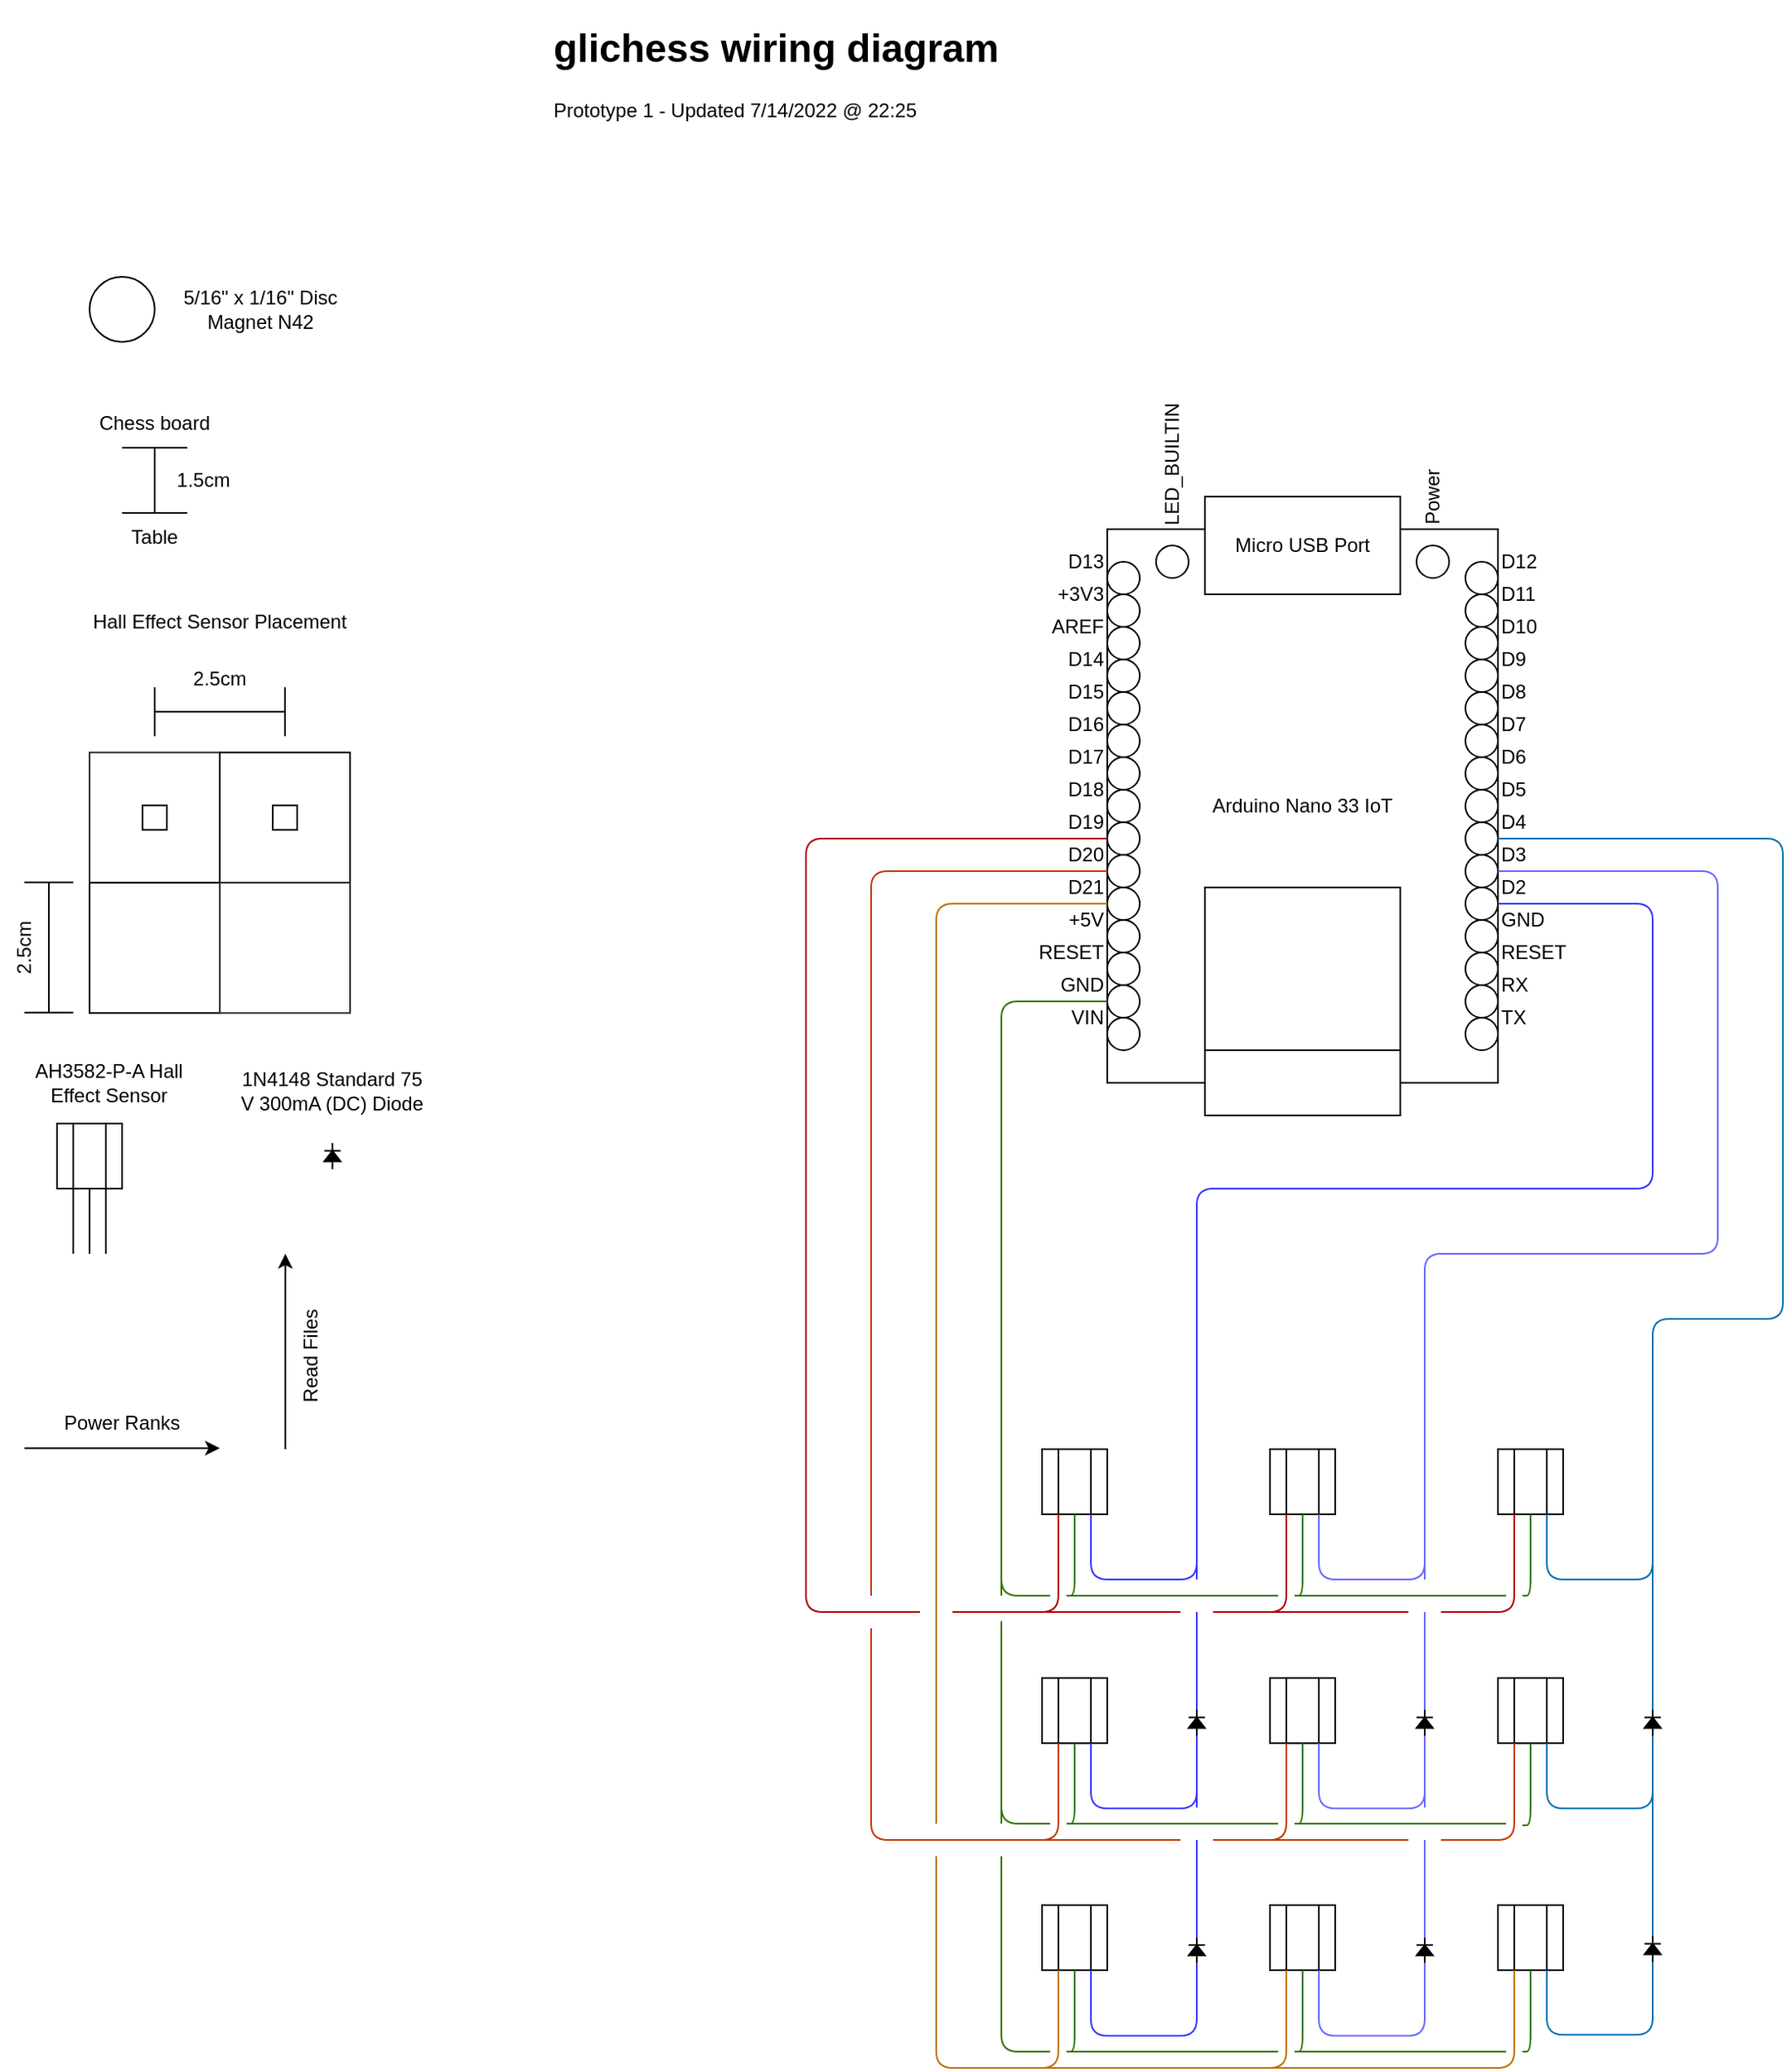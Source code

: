 <mxfile>
    <diagram id="gTOCC_4A2oEnLHn2BsBh" name="Page-1">
        <mxGraphModel dx="1382" dy="548" grid="1" gridSize="10" guides="1" tooltips="1" connect="1" arrows="1" fold="1" page="0" pageScale="1" pageWidth="850" pageHeight="1100" math="0" shadow="0">
            <root>
                <mxCell id="0"/>
                <mxCell id="1" parent="0"/>
                <mxCell id="2" value="Arduino Nano 33 IoT" style="rounded=0;whiteSpace=wrap;html=1;" parent="1" vertex="1">
                    <mxGeometry x="305" y="395" width="240" height="340" as="geometry"/>
                </mxCell>
                <mxCell id="3" value="Micro USB Port" style="rounded=0;whiteSpace=wrap;html=1;" parent="1" vertex="1">
                    <mxGeometry x="365" y="375" width="120" height="60" as="geometry"/>
                </mxCell>
                <mxCell id="4" value="" style="rounded=0;whiteSpace=wrap;html=1;" parent="1" vertex="1">
                    <mxGeometry x="365" y="715" width="120" height="40" as="geometry"/>
                </mxCell>
                <mxCell id="5" value="" style="rounded=0;whiteSpace=wrap;html=1;" parent="1" vertex="1">
                    <mxGeometry x="365" y="615" width="120" height="100" as="geometry"/>
                </mxCell>
                <mxCell id="6" value="" style="ellipse;whiteSpace=wrap;html=1;aspect=fixed;" parent="1" vertex="1">
                    <mxGeometry x="525" y="415" width="20" height="20" as="geometry"/>
                </mxCell>
                <mxCell id="7" value="" style="ellipse;whiteSpace=wrap;html=1;aspect=fixed;" parent="1" vertex="1">
                    <mxGeometry x="525" y="435" width="20" height="20" as="geometry"/>
                </mxCell>
                <mxCell id="8" value="" style="ellipse;whiteSpace=wrap;html=1;aspect=fixed;" parent="1" vertex="1">
                    <mxGeometry x="525" y="455" width="20" height="20" as="geometry"/>
                </mxCell>
                <mxCell id="9" value="" style="ellipse;whiteSpace=wrap;html=1;aspect=fixed;" parent="1" vertex="1">
                    <mxGeometry x="525" y="475" width="20" height="20" as="geometry"/>
                </mxCell>
                <mxCell id="10" value="" style="ellipse;whiteSpace=wrap;html=1;aspect=fixed;" parent="1" vertex="1">
                    <mxGeometry x="525" y="495" width="20" height="20" as="geometry"/>
                </mxCell>
                <mxCell id="11" value="" style="ellipse;whiteSpace=wrap;html=1;aspect=fixed;" parent="1" vertex="1">
                    <mxGeometry x="525" y="515" width="20" height="20" as="geometry"/>
                </mxCell>
                <mxCell id="12" value="" style="ellipse;whiteSpace=wrap;html=1;aspect=fixed;" parent="1" vertex="1">
                    <mxGeometry x="525" y="535" width="20" height="20" as="geometry"/>
                </mxCell>
                <mxCell id="13" value="" style="ellipse;whiteSpace=wrap;html=1;aspect=fixed;" parent="1" vertex="1">
                    <mxGeometry x="525" y="555" width="20" height="20" as="geometry"/>
                </mxCell>
                <mxCell id="14" value="D12" style="text;html=1;strokeColor=none;fillColor=none;align=left;verticalAlign=middle;whiteSpace=wrap;rounded=0;" parent="1" vertex="1">
                    <mxGeometry x="545" y="405" width="40" height="20" as="geometry"/>
                </mxCell>
                <mxCell id="15" value="D11" style="text;html=1;strokeColor=none;fillColor=none;align=left;verticalAlign=middle;whiteSpace=wrap;rounded=0;" parent="1" vertex="1">
                    <mxGeometry x="545" y="425" width="40" height="20" as="geometry"/>
                </mxCell>
                <mxCell id="16" value="D10" style="text;html=1;strokeColor=none;fillColor=none;align=left;verticalAlign=middle;whiteSpace=wrap;rounded=0;" parent="1" vertex="1">
                    <mxGeometry x="545" y="445" width="40" height="20" as="geometry"/>
                </mxCell>
                <mxCell id="17" value="D9" style="text;html=1;strokeColor=none;fillColor=none;align=left;verticalAlign=middle;whiteSpace=wrap;rounded=0;" parent="1" vertex="1">
                    <mxGeometry x="545" y="465" width="40" height="20" as="geometry"/>
                </mxCell>
                <mxCell id="18" value="D8" style="text;html=1;strokeColor=none;fillColor=none;align=left;verticalAlign=middle;whiteSpace=wrap;rounded=0;" parent="1" vertex="1">
                    <mxGeometry x="545" y="485" width="40" height="20" as="geometry"/>
                </mxCell>
                <mxCell id="19" value="D7" style="text;html=1;strokeColor=none;fillColor=none;align=left;verticalAlign=middle;whiteSpace=wrap;rounded=0;" parent="1" vertex="1">
                    <mxGeometry x="545" y="505" width="40" height="20" as="geometry"/>
                </mxCell>
                <mxCell id="20" value="D6" style="text;html=1;strokeColor=none;fillColor=none;align=left;verticalAlign=middle;whiteSpace=wrap;rounded=0;" parent="1" vertex="1">
                    <mxGeometry x="545" y="525" width="40" height="20" as="geometry"/>
                </mxCell>
                <mxCell id="21" value="D5" style="text;html=1;strokeColor=none;fillColor=none;align=left;verticalAlign=middle;whiteSpace=wrap;rounded=0;" parent="1" vertex="1">
                    <mxGeometry x="545" y="545" width="40" height="20" as="geometry"/>
                </mxCell>
                <mxCell id="22" value="" style="ellipse;whiteSpace=wrap;html=1;aspect=fixed;" parent="1" vertex="1">
                    <mxGeometry x="525" y="575" width="20" height="20" as="geometry"/>
                </mxCell>
                <mxCell id="23" value="D4" style="text;html=1;strokeColor=none;fillColor=none;align=left;verticalAlign=middle;whiteSpace=wrap;rounded=0;" parent="1" vertex="1">
                    <mxGeometry x="545" y="565" width="40" height="20" as="geometry"/>
                </mxCell>
                <mxCell id="24" value="" style="ellipse;whiteSpace=wrap;html=1;aspect=fixed;" parent="1" vertex="1">
                    <mxGeometry x="525" y="595" width="20" height="20" as="geometry"/>
                </mxCell>
                <mxCell id="25" value="D3" style="text;html=1;strokeColor=none;fillColor=none;align=left;verticalAlign=middle;whiteSpace=wrap;rounded=0;" parent="1" vertex="1">
                    <mxGeometry x="545" y="585" width="40" height="20" as="geometry"/>
                </mxCell>
                <mxCell id="26" value="" style="ellipse;whiteSpace=wrap;html=1;aspect=fixed;" parent="1" vertex="1">
                    <mxGeometry x="525" y="615" width="20" height="20" as="geometry"/>
                </mxCell>
                <mxCell id="27" value="D2" style="text;html=1;strokeColor=none;fillColor=none;align=left;verticalAlign=middle;whiteSpace=wrap;rounded=0;" parent="1" vertex="1">
                    <mxGeometry x="545" y="605" width="40" height="20" as="geometry"/>
                </mxCell>
                <mxCell id="28" value="" style="ellipse;whiteSpace=wrap;html=1;aspect=fixed;" parent="1" vertex="1">
                    <mxGeometry x="525" y="635" width="20" height="20" as="geometry"/>
                </mxCell>
                <mxCell id="29" value="GND" style="text;html=1;strokeColor=none;fillColor=none;align=left;verticalAlign=middle;whiteSpace=wrap;rounded=0;" parent="1" vertex="1">
                    <mxGeometry x="545" y="625" width="40" height="20" as="geometry"/>
                </mxCell>
                <mxCell id="30" value="" style="ellipse;whiteSpace=wrap;html=1;aspect=fixed;" parent="1" vertex="1">
                    <mxGeometry x="525" y="655" width="20" height="20" as="geometry"/>
                </mxCell>
                <mxCell id="31" value="RESET" style="text;html=1;strokeColor=none;fillColor=none;align=left;verticalAlign=middle;whiteSpace=wrap;rounded=0;" parent="1" vertex="1">
                    <mxGeometry x="545" y="645" width="40" height="20" as="geometry"/>
                </mxCell>
                <mxCell id="32" value="" style="ellipse;whiteSpace=wrap;html=1;aspect=fixed;" parent="1" vertex="1">
                    <mxGeometry x="525" y="675" width="20" height="20" as="geometry"/>
                </mxCell>
                <mxCell id="33" value="RX" style="text;html=1;strokeColor=none;fillColor=none;align=left;verticalAlign=middle;whiteSpace=wrap;rounded=0;" parent="1" vertex="1">
                    <mxGeometry x="545" y="665" width="40" height="20" as="geometry"/>
                </mxCell>
                <mxCell id="34" value="" style="ellipse;whiteSpace=wrap;html=1;aspect=fixed;" parent="1" vertex="1">
                    <mxGeometry x="525" y="695" width="20" height="20" as="geometry"/>
                </mxCell>
                <mxCell id="35" value="TX" style="text;html=1;strokeColor=none;fillColor=none;align=left;verticalAlign=middle;whiteSpace=wrap;rounded=0;" parent="1" vertex="1">
                    <mxGeometry x="545" y="685" width="40" height="20" as="geometry"/>
                </mxCell>
                <mxCell id="36" value="" style="ellipse;whiteSpace=wrap;html=1;aspect=fixed;" parent="1" vertex="1">
                    <mxGeometry x="305" y="415" width="20" height="20" as="geometry"/>
                </mxCell>
                <mxCell id="37" value="" style="ellipse;whiteSpace=wrap;html=1;aspect=fixed;" parent="1" vertex="1">
                    <mxGeometry x="305" y="435" width="20" height="20" as="geometry"/>
                </mxCell>
                <mxCell id="38" value="" style="ellipse;whiteSpace=wrap;html=1;aspect=fixed;" parent="1" vertex="1">
                    <mxGeometry x="305" y="455" width="20" height="20" as="geometry"/>
                </mxCell>
                <mxCell id="39" value="" style="ellipse;whiteSpace=wrap;html=1;aspect=fixed;" parent="1" vertex="1">
                    <mxGeometry x="305" y="475" width="20" height="20" as="geometry"/>
                </mxCell>
                <mxCell id="40" value="" style="ellipse;whiteSpace=wrap;html=1;aspect=fixed;" parent="1" vertex="1">
                    <mxGeometry x="305" y="495" width="20" height="20" as="geometry"/>
                </mxCell>
                <mxCell id="41" value="" style="ellipse;whiteSpace=wrap;html=1;aspect=fixed;" parent="1" vertex="1">
                    <mxGeometry x="305" y="515" width="20" height="20" as="geometry"/>
                </mxCell>
                <mxCell id="42" value="" style="ellipse;whiteSpace=wrap;html=1;aspect=fixed;" parent="1" vertex="1">
                    <mxGeometry x="305" y="535" width="20" height="20" as="geometry"/>
                </mxCell>
                <mxCell id="43" value="" style="ellipse;whiteSpace=wrap;html=1;aspect=fixed;" parent="1" vertex="1">
                    <mxGeometry x="305" y="555" width="20" height="20" as="geometry"/>
                </mxCell>
                <mxCell id="44" value="" style="ellipse;whiteSpace=wrap;html=1;aspect=fixed;" parent="1" vertex="1">
                    <mxGeometry x="305" y="575" width="20" height="20" as="geometry"/>
                </mxCell>
                <mxCell id="45" value="" style="ellipse;whiteSpace=wrap;html=1;aspect=fixed;" parent="1" vertex="1">
                    <mxGeometry x="305" y="595" width="20" height="20" as="geometry"/>
                </mxCell>
                <mxCell id="46" value="" style="ellipse;whiteSpace=wrap;html=1;aspect=fixed;" parent="1" vertex="1">
                    <mxGeometry x="305" y="615" width="20" height="20" as="geometry"/>
                </mxCell>
                <mxCell id="47" value="" style="ellipse;whiteSpace=wrap;html=1;aspect=fixed;" parent="1" vertex="1">
                    <mxGeometry x="305" y="635" width="20" height="20" as="geometry"/>
                </mxCell>
                <mxCell id="48" value="" style="ellipse;whiteSpace=wrap;html=1;aspect=fixed;" parent="1" vertex="1">
                    <mxGeometry x="305" y="655" width="20" height="20" as="geometry"/>
                </mxCell>
                <mxCell id="49" value="" style="ellipse;whiteSpace=wrap;html=1;aspect=fixed;" parent="1" vertex="1">
                    <mxGeometry x="305" y="675" width="20" height="20" as="geometry"/>
                </mxCell>
                <mxCell id="50" value="" style="ellipse;whiteSpace=wrap;html=1;aspect=fixed;" parent="1" vertex="1">
                    <mxGeometry x="305" y="695" width="20" height="20" as="geometry"/>
                </mxCell>
                <mxCell id="51" value="D13" style="text;html=1;strokeColor=none;fillColor=none;align=right;verticalAlign=middle;whiteSpace=wrap;rounded=0;" parent="1" vertex="1">
                    <mxGeometry x="265" y="405" width="40" height="20" as="geometry"/>
                </mxCell>
                <mxCell id="52" value="+3V3" style="text;html=1;strokeColor=none;fillColor=none;align=right;verticalAlign=middle;whiteSpace=wrap;rounded=0;" parent="1" vertex="1">
                    <mxGeometry x="265" y="425" width="40" height="20" as="geometry"/>
                </mxCell>
                <mxCell id="53" value="AREF" style="text;html=1;strokeColor=none;fillColor=none;align=right;verticalAlign=middle;whiteSpace=wrap;rounded=0;" parent="1" vertex="1">
                    <mxGeometry x="265" y="445" width="40" height="20" as="geometry"/>
                </mxCell>
                <mxCell id="54" value="D14" style="text;html=1;strokeColor=none;fillColor=none;align=right;verticalAlign=middle;whiteSpace=wrap;rounded=0;" parent="1" vertex="1">
                    <mxGeometry x="265" y="465" width="40" height="20" as="geometry"/>
                </mxCell>
                <mxCell id="55" value="D15" style="text;html=1;strokeColor=none;fillColor=none;align=right;verticalAlign=middle;whiteSpace=wrap;rounded=0;" parent="1" vertex="1">
                    <mxGeometry x="265" y="485" width="40" height="20" as="geometry"/>
                </mxCell>
                <mxCell id="56" value="D16" style="text;html=1;strokeColor=none;fillColor=none;align=right;verticalAlign=middle;whiteSpace=wrap;rounded=0;" parent="1" vertex="1">
                    <mxGeometry x="265" y="505" width="40" height="20" as="geometry"/>
                </mxCell>
                <mxCell id="57" value="D17" style="text;html=1;strokeColor=none;fillColor=none;align=right;verticalAlign=middle;whiteSpace=wrap;rounded=0;" parent="1" vertex="1">
                    <mxGeometry x="265" y="525" width="40" height="20" as="geometry"/>
                </mxCell>
                <mxCell id="58" value="D18" style="text;html=1;strokeColor=none;fillColor=none;align=right;verticalAlign=middle;whiteSpace=wrap;rounded=0;" parent="1" vertex="1">
                    <mxGeometry x="265" y="545" width="40" height="20" as="geometry"/>
                </mxCell>
                <mxCell id="59" value="D19" style="text;html=1;strokeColor=none;fillColor=none;align=right;verticalAlign=middle;whiteSpace=wrap;rounded=0;" parent="1" vertex="1">
                    <mxGeometry x="265" y="565" width="40" height="20" as="geometry"/>
                </mxCell>
                <mxCell id="60" value="D20" style="text;html=1;strokeColor=none;fillColor=none;align=right;verticalAlign=middle;whiteSpace=wrap;rounded=0;" parent="1" vertex="1">
                    <mxGeometry x="265" y="585" width="40" height="20" as="geometry"/>
                </mxCell>
                <mxCell id="61" value="D21" style="text;html=1;strokeColor=none;fillColor=none;align=right;verticalAlign=middle;whiteSpace=wrap;rounded=0;" parent="1" vertex="1">
                    <mxGeometry x="265" y="605" width="40" height="20" as="geometry"/>
                </mxCell>
                <mxCell id="62" value="+5V" style="text;html=1;strokeColor=none;fillColor=none;align=right;verticalAlign=middle;whiteSpace=wrap;rounded=0;" parent="1" vertex="1">
                    <mxGeometry x="265" y="625" width="40" height="20" as="geometry"/>
                </mxCell>
                <mxCell id="63" value="RESET" style="text;html=1;strokeColor=none;fillColor=none;align=right;verticalAlign=middle;whiteSpace=wrap;rounded=0;" parent="1" vertex="1">
                    <mxGeometry x="265" y="645" width="40" height="20" as="geometry"/>
                </mxCell>
                <mxCell id="64" value="GND" style="text;html=1;strokeColor=none;fillColor=none;align=right;verticalAlign=middle;whiteSpace=wrap;rounded=0;" parent="1" vertex="1">
                    <mxGeometry x="265" y="665" width="40" height="20" as="geometry"/>
                </mxCell>
                <mxCell id="65" value="VIN" style="text;html=1;strokeColor=none;fillColor=none;align=right;verticalAlign=middle;whiteSpace=wrap;rounded=0;" parent="1" vertex="1">
                    <mxGeometry x="265" y="685" width="40" height="20" as="geometry"/>
                </mxCell>
                <mxCell id="66" value="" style="ellipse;whiteSpace=wrap;html=1;aspect=fixed;" parent="1" vertex="1">
                    <mxGeometry x="335" y="405" width="20" height="20" as="geometry"/>
                </mxCell>
                <mxCell id="67" value="" style="ellipse;whiteSpace=wrap;html=1;aspect=fixed;" parent="1" vertex="1">
                    <mxGeometry x="495" y="405" width="20" height="20" as="geometry"/>
                </mxCell>
                <mxCell id="68" value="LED_BUILTIN" style="text;html=1;strokeColor=none;fillColor=none;align=center;verticalAlign=middle;whiteSpace=wrap;rounded=0;rotation=-90;" parent="1" vertex="1">
                    <mxGeometry x="305" y="345" width="80" height="20" as="geometry"/>
                </mxCell>
                <mxCell id="69" value="Power" style="text;html=1;strokeColor=none;fillColor=none;align=center;verticalAlign=middle;whiteSpace=wrap;rounded=0;rotation=-90;" parent="1" vertex="1">
                    <mxGeometry x="485" y="365" width="40" height="20" as="geometry"/>
                </mxCell>
                <mxCell id="71" value="" style="rounded=0;whiteSpace=wrap;html=1;" parent="1" vertex="1">
                    <mxGeometry x="265" y="960" width="40" height="40" as="geometry"/>
                </mxCell>
                <mxCell id="73" value="" style="rounded=0;whiteSpace=wrap;html=1;" parent="1" vertex="1">
                    <mxGeometry x="275" y="960" width="20" height="40" as="geometry"/>
                </mxCell>
                <mxCell id="74" value="" style="endArrow=none;html=1;entryX=0;entryY=1;entryDx=0;entryDy=0;" parent="1" target="73" edge="1">
                    <mxGeometry width="50" height="50" relative="1" as="geometry">
                        <mxPoint x="275" y="1040" as="sourcePoint"/>
                        <mxPoint x="305" y="1030" as="targetPoint"/>
                    </mxGeometry>
                </mxCell>
                <mxCell id="75" value="" style="endArrow=none;html=1;entryX=0.5;entryY=1;entryDx=0;entryDy=0;" parent="1" target="73" edge="1">
                    <mxGeometry width="50" height="50" relative="1" as="geometry">
                        <mxPoint x="285" y="1040" as="sourcePoint"/>
                        <mxPoint x="325" y="1050" as="targetPoint"/>
                    </mxGeometry>
                </mxCell>
                <mxCell id="76" value="" style="endArrow=none;html=1;entryX=0.75;entryY=1;entryDx=0;entryDy=0;" parent="1" target="71" edge="1">
                    <mxGeometry width="50" height="50" relative="1" as="geometry">
                        <mxPoint x="295" y="1030" as="sourcePoint"/>
                        <mxPoint x="365" y="1040" as="targetPoint"/>
                    </mxGeometry>
                </mxCell>
                <mxCell id="85" value="&lt;h1&gt;glichess wiring diagram&lt;/h1&gt;&lt;p&gt;Prototype 1 - Updated 7/14/2022 @ 22:25&lt;/p&gt;" style="text;html=1;strokeColor=none;fillColor=none;spacing=5;spacingTop=-20;whiteSpace=wrap;overflow=hidden;rounded=0;" parent="1" vertex="1">
                    <mxGeometry x="-40" y="80" width="290" height="80" as="geometry"/>
                </mxCell>
                <mxCell id="107" value="1.5cm" style="text;html=1;strokeColor=none;fillColor=none;align=center;verticalAlign=middle;whiteSpace=wrap;rounded=0;" parent="1" vertex="1">
                    <mxGeometry x="-270" y="345" width="40" height="40" as="geometry"/>
                </mxCell>
                <mxCell id="108" value="" style="endArrow=none;html=1;" parent="1" edge="1">
                    <mxGeometry width="50" height="50" relative="1" as="geometry">
                        <mxPoint x="-300" y="385" as="sourcePoint"/>
                        <mxPoint x="-260" y="385" as="targetPoint"/>
                    </mxGeometry>
                </mxCell>
                <mxCell id="109" value="" style="endArrow=none;html=1;" parent="1" edge="1">
                    <mxGeometry width="50" height="50" relative="1" as="geometry">
                        <mxPoint x="-300" y="345" as="sourcePoint"/>
                        <mxPoint x="-260" y="345" as="targetPoint"/>
                    </mxGeometry>
                </mxCell>
                <mxCell id="110" value="" style="endArrow=none;html=1;" parent="1" edge="1">
                    <mxGeometry width="50" height="50" relative="1" as="geometry">
                        <mxPoint x="-280" y="385" as="sourcePoint"/>
                        <mxPoint x="-280" y="345" as="targetPoint"/>
                    </mxGeometry>
                </mxCell>
                <mxCell id="111" value="Chess board" style="text;html=1;strokeColor=none;fillColor=none;align=center;verticalAlign=middle;whiteSpace=wrap;rounded=0;" parent="1" vertex="1">
                    <mxGeometry x="-320" y="315" width="80" height="30" as="geometry"/>
                </mxCell>
                <mxCell id="112" value="Table" style="text;html=1;strokeColor=none;fillColor=none;align=center;verticalAlign=middle;whiteSpace=wrap;rounded=0;" parent="1" vertex="1">
                    <mxGeometry x="-310" y="385" width="60" height="30" as="geometry"/>
                </mxCell>
                <mxCell id="113" value="" style="ellipse;whiteSpace=wrap;html=1;aspect=fixed;" parent="1" vertex="1">
                    <mxGeometry x="-320" y="240" width="40" height="40" as="geometry"/>
                </mxCell>
                <mxCell id="114" value="5/16&quot; x 1/16&quot; Disc Magnet N42" style="text;html=1;strokeColor=none;fillColor=none;align=center;verticalAlign=middle;whiteSpace=wrap;rounded=0;" parent="1" vertex="1">
                    <mxGeometry x="-270" y="245" width="110" height="30" as="geometry"/>
                </mxCell>
                <mxCell id="115" value="" style="whiteSpace=wrap;html=1;aspect=fixed;fillColor=#FFFFFF;strokeColor=#2A2A2A;" parent="1" vertex="1">
                    <mxGeometry x="-320" y="532.14" width="80" height="80" as="geometry"/>
                </mxCell>
                <mxCell id="116" value="" style="whiteSpace=wrap;html=1;aspect=fixed;" parent="1" vertex="1">
                    <mxGeometry x="-240" y="532.14" width="80" height="80" as="geometry"/>
                </mxCell>
                <mxCell id="117" value="" style="whiteSpace=wrap;html=1;aspect=fixed;" parent="1" vertex="1">
                    <mxGeometry x="-320" y="612.14" width="80" height="80" as="geometry"/>
                </mxCell>
                <mxCell id="118" value="" style="whiteSpace=wrap;html=1;aspect=fixed;fillColor=#FFFFFF;strokeColor=#2A2A2A;" parent="1" vertex="1">
                    <mxGeometry x="-240" y="612.14" width="80" height="80" as="geometry"/>
                </mxCell>
                <mxCell id="119" value="" style="endArrow=none;html=1;" parent="1" edge="1">
                    <mxGeometry width="50" height="50" relative="1" as="geometry">
                        <mxPoint x="-330" y="691.86" as="sourcePoint"/>
                        <mxPoint x="-360" y="691.86" as="targetPoint"/>
                    </mxGeometry>
                </mxCell>
                <mxCell id="120" value="" style="endArrow=none;html=1;" parent="1" edge="1">
                    <mxGeometry width="50" height="50" relative="1" as="geometry">
                        <mxPoint x="-360" y="611.86" as="sourcePoint"/>
                        <mxPoint x="-330" y="611.86" as="targetPoint"/>
                    </mxGeometry>
                </mxCell>
                <mxCell id="121" value="" style="endArrow=none;html=1;" parent="1" edge="1">
                    <mxGeometry width="50" height="50" relative="1" as="geometry">
                        <mxPoint x="-345" y="611.86" as="sourcePoint"/>
                        <mxPoint x="-345" y="691.86" as="targetPoint"/>
                    </mxGeometry>
                </mxCell>
                <mxCell id="122" value="2.5cm" style="text;html=1;strokeColor=none;fillColor=none;align=center;verticalAlign=middle;whiteSpace=wrap;rounded=0;rotation=-90;" parent="1" vertex="1">
                    <mxGeometry x="-390" y="636.86" width="60" height="30" as="geometry"/>
                </mxCell>
                <mxCell id="123" value="" style="whiteSpace=wrap;html=1;aspect=fixed;" parent="1" vertex="1">
                    <mxGeometry x="-287.5" y="564.64" width="15" height="15" as="geometry"/>
                </mxCell>
                <mxCell id="124" value="" style="whiteSpace=wrap;html=1;aspect=fixed;" parent="1" vertex="1">
                    <mxGeometry x="-207.5" y="564.64" width="15" height="15" as="geometry"/>
                </mxCell>
                <mxCell id="125" value="" style="endArrow=none;html=1;" parent="1" edge="1">
                    <mxGeometry width="50" height="50" relative="1" as="geometry">
                        <mxPoint x="-280" y="522.14" as="sourcePoint"/>
                        <mxPoint x="-280" y="492.14" as="targetPoint"/>
                    </mxGeometry>
                </mxCell>
                <mxCell id="126" value="" style="endArrow=none;html=1;" parent="1" edge="1">
                    <mxGeometry width="50" height="50" relative="1" as="geometry">
                        <mxPoint x="-200" y="522.14" as="sourcePoint"/>
                        <mxPoint x="-200" y="492.14" as="targetPoint"/>
                    </mxGeometry>
                </mxCell>
                <mxCell id="127" value="" style="endArrow=none;html=1;" parent="1" edge="1">
                    <mxGeometry width="50" height="50" relative="1" as="geometry">
                        <mxPoint x="-280" y="507.14" as="sourcePoint"/>
                        <mxPoint x="-200" y="507.14" as="targetPoint"/>
                    </mxGeometry>
                </mxCell>
                <mxCell id="128" value="2.5cm" style="text;html=1;strokeColor=none;fillColor=none;align=center;verticalAlign=middle;whiteSpace=wrap;rounded=0;" parent="1" vertex="1">
                    <mxGeometry x="-270" y="472.14" width="60" height="30" as="geometry"/>
                </mxCell>
                <mxCell id="133" value="Hall Effect Sensor Placement" style="text;html=1;strokeColor=none;fillColor=none;align=center;verticalAlign=middle;whiteSpace=wrap;rounded=0;" parent="1" vertex="1">
                    <mxGeometry x="-320" y="437.14" width="160" height="30" as="geometry"/>
                </mxCell>
                <mxCell id="134" value="" style="rounded=0;whiteSpace=wrap;html=1;" vertex="1" parent="1">
                    <mxGeometry x="405" y="960" width="40" height="40" as="geometry"/>
                </mxCell>
                <mxCell id="135" value="" style="rounded=0;whiteSpace=wrap;html=1;" vertex="1" parent="1">
                    <mxGeometry x="415" y="960" width="20" height="40" as="geometry"/>
                </mxCell>
                <mxCell id="136" value="" style="endArrow=none;html=1;entryX=0;entryY=1;entryDx=0;entryDy=0;" edge="1" parent="1" target="135">
                    <mxGeometry width="50" height="50" relative="1" as="geometry">
                        <mxPoint x="415" y="1040" as="sourcePoint"/>
                        <mxPoint x="445" y="1030" as="targetPoint"/>
                    </mxGeometry>
                </mxCell>
                <mxCell id="137" value="" style="endArrow=none;html=1;entryX=0.5;entryY=1;entryDx=0;entryDy=0;" edge="1" parent="1" target="135">
                    <mxGeometry width="50" height="50" relative="1" as="geometry">
                        <mxPoint x="425" y="1040" as="sourcePoint"/>
                        <mxPoint x="465" y="1050" as="targetPoint"/>
                    </mxGeometry>
                </mxCell>
                <mxCell id="138" value="" style="endArrow=none;html=1;entryX=0.75;entryY=1;entryDx=0;entryDy=0;" edge="1" parent="1" target="134">
                    <mxGeometry width="50" height="50" relative="1" as="geometry">
                        <mxPoint x="435" y="1030" as="sourcePoint"/>
                        <mxPoint x="505" y="1040" as="targetPoint"/>
                    </mxGeometry>
                </mxCell>
                <mxCell id="142" value="" style="rounded=0;whiteSpace=wrap;html=1;" vertex="1" parent="1">
                    <mxGeometry x="545" y="960" width="40" height="40" as="geometry"/>
                </mxCell>
                <mxCell id="143" value="" style="rounded=0;whiteSpace=wrap;html=1;" vertex="1" parent="1">
                    <mxGeometry x="555" y="960" width="20" height="40" as="geometry"/>
                </mxCell>
                <mxCell id="144" value="" style="endArrow=none;html=1;entryX=0;entryY=1;entryDx=0;entryDy=0;" edge="1" parent="1" target="143">
                    <mxGeometry width="50" height="50" relative="1" as="geometry">
                        <mxPoint x="555" y="1040" as="sourcePoint"/>
                        <mxPoint x="585" y="1030" as="targetPoint"/>
                    </mxGeometry>
                </mxCell>
                <mxCell id="145" value="" style="endArrow=none;html=1;entryX=0.5;entryY=1;entryDx=0;entryDy=0;" edge="1" parent="1" target="143">
                    <mxGeometry width="50" height="50" relative="1" as="geometry">
                        <mxPoint x="565" y="1040" as="sourcePoint"/>
                        <mxPoint x="605" y="1050" as="targetPoint"/>
                    </mxGeometry>
                </mxCell>
                <mxCell id="146" value="" style="endArrow=none;html=1;entryX=0.75;entryY=1;entryDx=0;entryDy=0;" edge="1" parent="1" target="142">
                    <mxGeometry width="50" height="50" relative="1" as="geometry">
                        <mxPoint x="575" y="1030" as="sourcePoint"/>
                        <mxPoint x="645" y="1040" as="targetPoint"/>
                    </mxGeometry>
                </mxCell>
                <mxCell id="150" value="" style="rounded=0;whiteSpace=wrap;html=1;" vertex="1" parent="1">
                    <mxGeometry x="265" y="1100.57" width="40" height="40" as="geometry"/>
                </mxCell>
                <mxCell id="151" value="" style="rounded=0;whiteSpace=wrap;html=1;" vertex="1" parent="1">
                    <mxGeometry x="275" y="1100.57" width="20" height="40" as="geometry"/>
                </mxCell>
                <mxCell id="152" value="" style="endArrow=none;html=1;entryX=0;entryY=1;entryDx=0;entryDy=0;" edge="1" parent="1" target="151">
                    <mxGeometry width="50" height="50" relative="1" as="geometry">
                        <mxPoint x="275" y="1180.57" as="sourcePoint"/>
                        <mxPoint x="305" y="1170.57" as="targetPoint"/>
                    </mxGeometry>
                </mxCell>
                <mxCell id="153" value="" style="endArrow=none;html=1;entryX=0.5;entryY=1;entryDx=0;entryDy=0;" edge="1" parent="1" target="151">
                    <mxGeometry width="50" height="50" relative="1" as="geometry">
                        <mxPoint x="285" y="1180.57" as="sourcePoint"/>
                        <mxPoint x="325" y="1190.57" as="targetPoint"/>
                    </mxGeometry>
                </mxCell>
                <mxCell id="154" value="" style="endArrow=none;html=1;entryX=0.75;entryY=1;entryDx=0;entryDy=0;" edge="1" parent="1" target="150">
                    <mxGeometry width="50" height="50" relative="1" as="geometry">
                        <mxPoint x="295" y="1170" as="sourcePoint"/>
                        <mxPoint x="365" y="1180.57" as="targetPoint"/>
                    </mxGeometry>
                </mxCell>
                <mxCell id="158" value="" style="rounded=0;whiteSpace=wrap;html=1;" vertex="1" parent="1">
                    <mxGeometry x="405" y="1100.57" width="40" height="40" as="geometry"/>
                </mxCell>
                <mxCell id="159" value="" style="rounded=0;whiteSpace=wrap;html=1;" vertex="1" parent="1">
                    <mxGeometry x="415" y="1100.57" width="20" height="40" as="geometry"/>
                </mxCell>
                <mxCell id="160" value="" style="endArrow=none;html=1;entryX=0;entryY=1;entryDx=0;entryDy=0;" edge="1" parent="1" target="159">
                    <mxGeometry width="50" height="50" relative="1" as="geometry">
                        <mxPoint x="415" y="1180.57" as="sourcePoint"/>
                        <mxPoint x="445" y="1170.57" as="targetPoint"/>
                    </mxGeometry>
                </mxCell>
                <mxCell id="161" value="" style="endArrow=none;html=1;entryX=0.5;entryY=1;entryDx=0;entryDy=0;" edge="1" parent="1" target="159">
                    <mxGeometry width="50" height="50" relative="1" as="geometry">
                        <mxPoint x="425" y="1180.57" as="sourcePoint"/>
                        <mxPoint x="465" y="1190.57" as="targetPoint"/>
                    </mxGeometry>
                </mxCell>
                <mxCell id="162" value="" style="endArrow=none;html=1;entryX=0.75;entryY=1;entryDx=0;entryDy=0;" edge="1" parent="1" target="158">
                    <mxGeometry width="50" height="50" relative="1" as="geometry">
                        <mxPoint x="435" y="1170" as="sourcePoint"/>
                        <mxPoint x="505" y="1180.57" as="targetPoint"/>
                    </mxGeometry>
                </mxCell>
                <mxCell id="166" value="" style="rounded=0;whiteSpace=wrap;html=1;" vertex="1" parent="1">
                    <mxGeometry x="545" y="1100.57" width="40" height="40" as="geometry"/>
                </mxCell>
                <mxCell id="167" value="" style="rounded=0;whiteSpace=wrap;html=1;" vertex="1" parent="1">
                    <mxGeometry x="555" y="1100.57" width="20" height="40" as="geometry"/>
                </mxCell>
                <mxCell id="168" value="" style="endArrow=none;html=1;entryX=0;entryY=1;entryDx=0;entryDy=0;" edge="1" parent="1" target="167">
                    <mxGeometry width="50" height="50" relative="1" as="geometry">
                        <mxPoint x="555" y="1180.57" as="sourcePoint"/>
                        <mxPoint x="585" y="1170.57" as="targetPoint"/>
                    </mxGeometry>
                </mxCell>
                <mxCell id="169" value="" style="endArrow=none;html=1;entryX=0.5;entryY=1;entryDx=0;entryDy=0;" edge="1" parent="1" target="167">
                    <mxGeometry width="50" height="50" relative="1" as="geometry">
                        <mxPoint x="565" y="1180.57" as="sourcePoint"/>
                        <mxPoint x="605" y="1190.57" as="targetPoint"/>
                    </mxGeometry>
                </mxCell>
                <mxCell id="170" value="" style="endArrow=none;html=1;entryX=0.75;entryY=1;entryDx=0;entryDy=0;" edge="1" parent="1" target="166">
                    <mxGeometry width="50" height="50" relative="1" as="geometry">
                        <mxPoint x="575" y="1170" as="sourcePoint"/>
                        <mxPoint x="645" y="1180.57" as="targetPoint"/>
                    </mxGeometry>
                </mxCell>
                <mxCell id="174" value="" style="rounded=0;whiteSpace=wrap;html=1;" vertex="1" parent="1">
                    <mxGeometry x="265" y="1240" width="40" height="40" as="geometry"/>
                </mxCell>
                <mxCell id="175" value="" style="rounded=0;whiteSpace=wrap;html=1;" vertex="1" parent="1">
                    <mxGeometry x="275" y="1240" width="20" height="40" as="geometry"/>
                </mxCell>
                <mxCell id="176" value="" style="endArrow=none;html=1;entryX=0;entryY=1;entryDx=0;entryDy=0;" edge="1" parent="1" target="175">
                    <mxGeometry width="50" height="50" relative="1" as="geometry">
                        <mxPoint x="275" y="1320" as="sourcePoint"/>
                        <mxPoint x="305" y="1310" as="targetPoint"/>
                    </mxGeometry>
                </mxCell>
                <mxCell id="177" value="" style="endArrow=none;html=1;entryX=0.5;entryY=1;entryDx=0;entryDy=0;" edge="1" parent="1" target="175">
                    <mxGeometry width="50" height="50" relative="1" as="geometry">
                        <mxPoint x="285" y="1320" as="sourcePoint"/>
                        <mxPoint x="325" y="1330" as="targetPoint"/>
                    </mxGeometry>
                </mxCell>
                <mxCell id="178" value="" style="endArrow=none;html=1;entryX=0.75;entryY=1;entryDx=0;entryDy=0;" edge="1" parent="1" target="174">
                    <mxGeometry width="50" height="50" relative="1" as="geometry">
                        <mxPoint x="295" y="1310" as="sourcePoint"/>
                        <mxPoint x="365" y="1320" as="targetPoint"/>
                    </mxGeometry>
                </mxCell>
                <mxCell id="182" value="" style="rounded=0;whiteSpace=wrap;html=1;" vertex="1" parent="1">
                    <mxGeometry x="405" y="1240" width="40" height="40" as="geometry"/>
                </mxCell>
                <mxCell id="183" value="" style="rounded=0;whiteSpace=wrap;html=1;" vertex="1" parent="1">
                    <mxGeometry x="415" y="1240" width="20" height="40" as="geometry"/>
                </mxCell>
                <mxCell id="184" value="" style="endArrow=none;html=1;entryX=0;entryY=1;entryDx=0;entryDy=0;" edge="1" parent="1" target="183">
                    <mxGeometry width="50" height="50" relative="1" as="geometry">
                        <mxPoint x="415" y="1320" as="sourcePoint"/>
                        <mxPoint x="445" y="1310" as="targetPoint"/>
                    </mxGeometry>
                </mxCell>
                <mxCell id="185" value="" style="endArrow=none;html=1;entryX=0.5;entryY=1;entryDx=0;entryDy=0;" edge="1" parent="1" target="183">
                    <mxGeometry width="50" height="50" relative="1" as="geometry">
                        <mxPoint x="425" y="1320" as="sourcePoint"/>
                        <mxPoint x="465" y="1330" as="targetPoint"/>
                    </mxGeometry>
                </mxCell>
                <mxCell id="186" value="" style="endArrow=none;html=1;entryX=0.75;entryY=1;entryDx=0;entryDy=0;" edge="1" parent="1" target="182">
                    <mxGeometry width="50" height="50" relative="1" as="geometry">
                        <mxPoint x="435" y="1310" as="sourcePoint"/>
                        <mxPoint x="505" y="1320" as="targetPoint"/>
                    </mxGeometry>
                </mxCell>
                <mxCell id="190" value="" style="rounded=0;whiteSpace=wrap;html=1;" vertex="1" parent="1">
                    <mxGeometry x="545" y="1240" width="40" height="40" as="geometry"/>
                </mxCell>
                <mxCell id="191" value="" style="rounded=0;whiteSpace=wrap;html=1;" vertex="1" parent="1">
                    <mxGeometry x="555" y="1240" width="20" height="40" as="geometry"/>
                </mxCell>
                <mxCell id="192" value="" style="endArrow=none;html=1;entryX=0;entryY=1;entryDx=0;entryDy=0;" edge="1" parent="1" target="191">
                    <mxGeometry width="50" height="50" relative="1" as="geometry">
                        <mxPoint x="555" y="1320" as="sourcePoint"/>
                        <mxPoint x="585" y="1310" as="targetPoint"/>
                    </mxGeometry>
                </mxCell>
                <mxCell id="193" value="" style="endArrow=none;html=1;entryX=0.5;entryY=1;entryDx=0;entryDy=0;" edge="1" parent="1" target="191">
                    <mxGeometry width="50" height="50" relative="1" as="geometry">
                        <mxPoint x="565" y="1320" as="sourcePoint"/>
                        <mxPoint x="605" y="1330" as="targetPoint"/>
                    </mxGeometry>
                </mxCell>
                <mxCell id="194" value="" style="endArrow=none;html=1;entryX=0.75;entryY=1;entryDx=0;entryDy=0;" edge="1" parent="1" target="190">
                    <mxGeometry width="50" height="50" relative="1" as="geometry">
                        <mxPoint x="575" y="1310" as="sourcePoint"/>
                        <mxPoint x="645" y="1320" as="targetPoint"/>
                    </mxGeometry>
                </mxCell>
                <mxCell id="199" value="" style="rounded=0;whiteSpace=wrap;html=1;" vertex="1" parent="1">
                    <mxGeometry x="-340" y="760" width="40" height="40" as="geometry"/>
                </mxCell>
                <mxCell id="200" value="" style="rounded=0;whiteSpace=wrap;html=1;" vertex="1" parent="1">
                    <mxGeometry x="-330" y="760" width="20" height="40" as="geometry"/>
                </mxCell>
                <mxCell id="201" value="" style="endArrow=none;html=1;entryX=0;entryY=1;entryDx=0;entryDy=0;" edge="1" parent="1" target="200">
                    <mxGeometry width="50" height="50" relative="1" as="geometry">
                        <mxPoint x="-330" y="840" as="sourcePoint"/>
                        <mxPoint x="-300" y="830" as="targetPoint"/>
                    </mxGeometry>
                </mxCell>
                <mxCell id="202" value="" style="endArrow=none;html=1;entryX=0.5;entryY=1;entryDx=0;entryDy=0;" edge="1" parent="1" target="200">
                    <mxGeometry width="50" height="50" relative="1" as="geometry">
                        <mxPoint x="-320" y="840" as="sourcePoint"/>
                        <mxPoint x="-280" y="850" as="targetPoint"/>
                    </mxGeometry>
                </mxCell>
                <mxCell id="203" value="" style="endArrow=none;html=1;entryX=0.75;entryY=1;entryDx=0;entryDy=0;" edge="1" parent="1" target="199">
                    <mxGeometry width="50" height="50" relative="1" as="geometry">
                        <mxPoint x="-310" y="840" as="sourcePoint"/>
                        <mxPoint x="-240" y="840" as="targetPoint"/>
                    </mxGeometry>
                </mxCell>
                <mxCell id="204" value="VCC" style="text;html=1;strokeColor=none;fillColor=none;align=center;verticalAlign=middle;whiteSpace=wrap;rounded=0;rotation=-90;fontColor=#ffffff;" vertex="1" parent="1">
                    <mxGeometry x="-360" y="850" width="40" height="20" as="geometry"/>
                </mxCell>
                <mxCell id="206" value="AH3582-P-A Hall Effect Sensor" style="text;html=1;strokeColor=none;fillColor=none;align=center;verticalAlign=middle;whiteSpace=wrap;rounded=0;" vertex="1" parent="1">
                    <mxGeometry x="-357.5" y="720" width="97.5" height="30" as="geometry"/>
                </mxCell>
                <mxCell id="207" value="GND" style="text;html=1;strokeColor=none;fillColor=none;align=center;verticalAlign=middle;whiteSpace=wrap;rounded=0;rotation=-90;fontColor=#ffffff;" vertex="1" parent="1">
                    <mxGeometry x="-340" y="850" width="40" height="20" as="geometry"/>
                </mxCell>
                <mxCell id="208" value="OUT" style="text;html=1;strokeColor=none;fillColor=none;align=center;verticalAlign=middle;whiteSpace=wrap;rounded=0;rotation=-90;fontColor=#ffffff;" vertex="1" parent="1">
                    <mxGeometry x="-320" y="850" width="40" height="20" as="geometry"/>
                </mxCell>
                <mxCell id="211" value="1N4148&amp;nbsp;Standard 75 V 300mA (DC) Diode" style="text;html=1;strokeColor=none;fillColor=none;align=center;verticalAlign=middle;whiteSpace=wrap;rounded=0;" vertex="1" parent="1">
                    <mxGeometry x="-230" y="720" width="118.34" height="40" as="geometry"/>
                </mxCell>
                <mxCell id="227" value="" style="endArrow=none;html=1;entryX=0;entryY=0.5;entryDx=0;entryDy=0;fillColor=#e51400;strokeColor=#B20000;" edge="1" parent="1" target="44">
                    <mxGeometry width="50" height="50" relative="1" as="geometry">
                        <mxPoint x="190" y="1060" as="sourcePoint"/>
                        <mxPoint x="240" y="600" as="targetPoint"/>
                        <Array as="points">
                            <mxPoint x="120" y="1060"/>
                            <mxPoint x="120" y="585"/>
                        </Array>
                    </mxGeometry>
                </mxCell>
                <mxCell id="228" value="" style="endArrow=none;html=1;entryX=0;entryY=1;entryDx=0;entryDy=0;fillColor=#e51400;strokeColor=#B20000;" edge="1" parent="1" target="73">
                    <mxGeometry width="50" height="50" relative="1" as="geometry">
                        <mxPoint x="240" y="1060" as="sourcePoint"/>
                        <mxPoint x="250" y="1050" as="targetPoint"/>
                        <Array as="points">
                            <mxPoint x="275" y="1060"/>
                        </Array>
                    </mxGeometry>
                </mxCell>
                <mxCell id="229" value="" style="endArrow=none;html=1;entryX=0.25;entryY=1;entryDx=0;entryDy=0;fillColor=#e51400;strokeColor=#B20000;" edge="1" parent="1" target="134">
                    <mxGeometry width="50" height="50" relative="1" as="geometry">
                        <mxPoint x="370" y="1060" as="sourcePoint"/>
                        <mxPoint x="410" y="1030" as="targetPoint"/>
                        <Array as="points">
                            <mxPoint x="415" y="1060"/>
                        </Array>
                    </mxGeometry>
                </mxCell>
                <mxCell id="230" value="" style="endArrow=none;html=1;entryX=0;entryY=1;entryDx=0;entryDy=0;fillColor=#e51400;strokeColor=#B20000;" edge="1" parent="1" target="143">
                    <mxGeometry width="50" height="50" relative="1" as="geometry">
                        <mxPoint x="510" y="1060" as="sourcePoint"/>
                        <mxPoint x="540" y="1020" as="targetPoint"/>
                        <Array as="points">
                            <mxPoint x="555" y="1060"/>
                        </Array>
                    </mxGeometry>
                </mxCell>
                <mxCell id="231" value="" style="endArrow=none;html=1;entryX=0;entryY=0.5;entryDx=0;entryDy=0;fillColor=#60a917;strokeColor=#2D7600;" edge="1" parent="1" target="49">
                    <mxGeometry width="50" height="50" relative="1" as="geometry">
                        <mxPoint x="270" y="1050" as="sourcePoint"/>
                        <mxPoint x="240" y="700" as="targetPoint"/>
                        <Array as="points">
                            <mxPoint x="240" y="1050"/>
                            <mxPoint x="240" y="685"/>
                        </Array>
                    </mxGeometry>
                </mxCell>
                <mxCell id="232" value="" style="endArrow=none;html=1;fillColor=#60a917;strokeColor=#2D7600;" edge="1" parent="1">
                    <mxGeometry width="50" height="50" relative="1" as="geometry">
                        <mxPoint x="280" y="1050" as="sourcePoint"/>
                        <mxPoint x="410" y="1050" as="targetPoint"/>
                    </mxGeometry>
                </mxCell>
                <mxCell id="233" value="" style="endArrow=none;html=1;fillColor=#60a917;strokeColor=#2D7600;" edge="1" parent="1">
                    <mxGeometry width="50" height="50" relative="1" as="geometry">
                        <mxPoint x="420" y="1050" as="sourcePoint"/>
                        <mxPoint x="550" y="1050" as="targetPoint"/>
                    </mxGeometry>
                </mxCell>
                <mxCell id="234" value="" style="endArrow=none;html=1;entryX=0.5;entryY=1;entryDx=0;entryDy=0;fillColor=#60a917;strokeColor=#2D7600;" edge="1" parent="1" target="143">
                    <mxGeometry width="50" height="50" relative="1" as="geometry">
                        <mxPoint x="560" y="1050" as="sourcePoint"/>
                        <mxPoint x="640" y="1040" as="targetPoint"/>
                        <Array as="points">
                            <mxPoint x="565" y="1050"/>
                        </Array>
                    </mxGeometry>
                </mxCell>
                <mxCell id="235" value="" style="endArrow=none;html=1;entryX=0.5;entryY=1;entryDx=0;entryDy=0;fillColor=#60a917;strokeColor=#2D7600;" edge="1" parent="1" target="135">
                    <mxGeometry width="50" height="50" relative="1" as="geometry">
                        <mxPoint x="420" y="1050" as="sourcePoint"/>
                        <mxPoint x="400" y="1020" as="targetPoint"/>
                        <Array as="points">
                            <mxPoint x="425" y="1050"/>
                        </Array>
                    </mxGeometry>
                </mxCell>
                <mxCell id="236" value="" style="endArrow=none;html=1;entryX=0.5;entryY=1;entryDx=0;entryDy=0;fillColor=#60a917;strokeColor=#2D7600;" edge="1" parent="1" target="73">
                    <mxGeometry width="50" height="50" relative="1" as="geometry">
                        <mxPoint x="280" y="1050" as="sourcePoint"/>
                        <mxPoint x="360" y="1020" as="targetPoint"/>
                        <Array as="points">
                            <mxPoint x="285" y="1050"/>
                        </Array>
                    </mxGeometry>
                </mxCell>
                <mxCell id="237" value="" style="endArrow=none;html=1;fillColor=#60a917;strokeColor=#2D7600;" edge="1" parent="1">
                    <mxGeometry width="50" height="50" relative="1" as="geometry">
                        <mxPoint x="240" y="1050" as="sourcePoint"/>
                        <mxPoint x="240" y="1040" as="targetPoint"/>
                    </mxGeometry>
                </mxCell>
                <mxCell id="238" value="" style="endArrow=none;html=1;fillColor=#60a917;strokeColor=#2D7600;" edge="1" parent="1">
                    <mxGeometry width="50" height="50" relative="1" as="geometry">
                        <mxPoint x="240" y="1190" as="sourcePoint"/>
                        <mxPoint x="240" y="1065.57" as="targetPoint"/>
                    </mxGeometry>
                </mxCell>
                <mxCell id="239" value="" style="endArrow=none;html=1;entryX=0;entryY=0.5;entryDx=0;entryDy=0;fillColor=#fa6800;strokeColor=#C73500;" edge="1" parent="1" target="45">
                    <mxGeometry width="50" height="50" relative="1" as="geometry">
                        <mxPoint x="160" y="1050" as="sourcePoint"/>
                        <mxPoint x="210" y="630" as="targetPoint"/>
                        <Array as="points">
                            <mxPoint x="160" y="605"/>
                        </Array>
                    </mxGeometry>
                </mxCell>
                <mxCell id="240" value="" style="endArrow=none;html=1;fillColor=#fa6800;strokeColor=#C73500;" edge="1" parent="1">
                    <mxGeometry width="50" height="50" relative="1" as="geometry">
                        <mxPoint x="350" y="1200" as="sourcePoint"/>
                        <mxPoint x="160" y="1070" as="targetPoint"/>
                        <Array as="points">
                            <mxPoint x="160" y="1200"/>
                        </Array>
                    </mxGeometry>
                </mxCell>
                <mxCell id="241" value="" style="endArrow=none;html=1;entryX=0;entryY=1;entryDx=0;entryDy=0;fillColor=#fa6800;strokeColor=#C73500;" edge="1" parent="1" target="167">
                    <mxGeometry width="50" height="50" relative="1" as="geometry">
                        <mxPoint x="510" y="1200" as="sourcePoint"/>
                        <mxPoint x="550" y="1160" as="targetPoint"/>
                        <Array as="points">
                            <mxPoint x="555" y="1200"/>
                        </Array>
                    </mxGeometry>
                </mxCell>
                <mxCell id="242" value="" style="endArrow=none;html=1;entryX=0;entryY=1;entryDx=0;entryDy=0;fillColor=#fa6800;strokeColor=#C73500;" edge="1" parent="1" target="151">
                    <mxGeometry width="50" height="50" relative="1" as="geometry">
                        <mxPoint x="250" y="1200" as="sourcePoint"/>
                        <mxPoint x="380" y="1150" as="targetPoint"/>
                        <Array as="points">
                            <mxPoint x="275" y="1200"/>
                        </Array>
                    </mxGeometry>
                </mxCell>
                <mxCell id="243" value="" style="endArrow=none;html=1;entryX=0;entryY=1;entryDx=0;entryDy=0;fillColor=#fa6800;strokeColor=#C73500;" edge="1" parent="1" target="159">
                    <mxGeometry width="50" height="50" relative="1" as="geometry">
                        <mxPoint x="370" y="1200" as="sourcePoint"/>
                        <mxPoint x="400" y="1150" as="targetPoint"/>
                        <Array as="points">
                            <mxPoint x="415" y="1200"/>
                        </Array>
                    </mxGeometry>
                </mxCell>
                <mxCell id="244" value="" style="endArrow=none;html=1;fillColor=#60a917;strokeColor=#2D7600;" edge="1" parent="1">
                    <mxGeometry width="50" height="50" relative="1" as="geometry">
                        <mxPoint x="270" y="1190" as="sourcePoint"/>
                        <mxPoint x="240" y="1160" as="targetPoint"/>
                        <Array as="points">
                            <mxPoint x="240" y="1190"/>
                        </Array>
                    </mxGeometry>
                </mxCell>
                <mxCell id="245" value="" style="endArrow=none;html=1;fillColor=#60a917;strokeColor=#2D7600;" edge="1" parent="1">
                    <mxGeometry width="50" height="50" relative="1" as="geometry">
                        <mxPoint x="270" y="1330" as="sourcePoint"/>
                        <mxPoint x="240" y="1210" as="targetPoint"/>
                        <Array as="points">
                            <mxPoint x="240" y="1330"/>
                        </Array>
                    </mxGeometry>
                </mxCell>
                <mxCell id="246" value="" style="endArrow=none;html=1;fillColor=#60a917;strokeColor=#2D7600;" edge="1" parent="1">
                    <mxGeometry width="50" height="50" relative="1" as="geometry">
                        <mxPoint x="280" y="1190" as="sourcePoint"/>
                        <mxPoint x="410" y="1190" as="targetPoint"/>
                    </mxGeometry>
                </mxCell>
                <mxCell id="247" value="" style="endArrow=none;html=1;fillColor=#60a917;strokeColor=#2D7600;entryX=0.5;entryY=1;entryDx=0;entryDy=0;" edge="1" parent="1" target="151">
                    <mxGeometry width="50" height="50" relative="1" as="geometry">
                        <mxPoint x="280" y="1190" as="sourcePoint"/>
                        <mxPoint x="310" y="1160" as="targetPoint"/>
                        <Array as="points">
                            <mxPoint x="285" y="1190"/>
                        </Array>
                    </mxGeometry>
                </mxCell>
                <mxCell id="248" value="" style="endArrow=none;html=1;fillColor=#60a917;strokeColor=#2D7600;" edge="1" parent="1">
                    <mxGeometry width="50" height="50" relative="1" as="geometry">
                        <mxPoint x="420" y="1190" as="sourcePoint"/>
                        <mxPoint x="550" y="1190" as="targetPoint"/>
                    </mxGeometry>
                </mxCell>
                <mxCell id="249" value="" style="endArrow=none;html=1;fillColor=#60a917;strokeColor=#2D7600;entryX=0.5;entryY=1;entryDx=0;entryDy=0;" edge="1" parent="1" target="159">
                    <mxGeometry width="50" height="50" relative="1" as="geometry">
                        <mxPoint x="420" y="1190" as="sourcePoint"/>
                        <mxPoint x="450" y="1150" as="targetPoint"/>
                        <Array as="points">
                            <mxPoint x="425" y="1190"/>
                        </Array>
                    </mxGeometry>
                </mxCell>
                <mxCell id="250" value="" style="endArrow=none;html=1;entryX=0.5;entryY=1;entryDx=0;entryDy=0;fillColor=#60a917;strokeColor=#2D7600;" edge="1" parent="1" target="167">
                    <mxGeometry width="50" height="50" relative="1" as="geometry">
                        <mxPoint x="560" y="1191" as="sourcePoint"/>
                        <mxPoint x="567.5" y="1140.57" as="targetPoint"/>
                        <Array as="points">
                            <mxPoint x="565" y="1191"/>
                        </Array>
                    </mxGeometry>
                </mxCell>
                <mxCell id="251" value="" style="endArrow=none;html=1;entryX=0;entryY=0.5;entryDx=0;entryDy=0;fillColor=#f0a30a;strokeColor=#BD7000;" edge="1" parent="1" target="46">
                    <mxGeometry width="50" height="50" relative="1" as="geometry">
                        <mxPoint x="200" y="1190" as="sourcePoint"/>
                        <mxPoint x="230" y="670" as="targetPoint"/>
                        <Array as="points">
                            <mxPoint x="200" y="625"/>
                        </Array>
                    </mxGeometry>
                </mxCell>
                <mxCell id="253" value="" style="endArrow=none;html=1;fillColor=#f0a30a;strokeColor=#BD7000;" edge="1" parent="1">
                    <mxGeometry width="50" height="50" relative="1" as="geometry">
                        <mxPoint x="540" y="1340" as="sourcePoint"/>
                        <mxPoint x="200" y="1210" as="targetPoint"/>
                        <Array as="points">
                            <mxPoint x="200" y="1340"/>
                        </Array>
                    </mxGeometry>
                </mxCell>
                <mxCell id="254" value="" style="endArrow=none;html=1;entryX=0;entryY=1;entryDx=0;entryDy=0;fillColor=#f0a30a;strokeColor=#BD7000;" edge="1" parent="1" target="175">
                    <mxGeometry width="50" height="50" relative="1" as="geometry">
                        <mxPoint x="250" y="1340" as="sourcePoint"/>
                        <mxPoint x="300" y="1320" as="targetPoint"/>
                        <Array as="points">
                            <mxPoint x="275" y="1340"/>
                        </Array>
                    </mxGeometry>
                </mxCell>
                <mxCell id="255" value="" style="endArrow=none;html=1;fillColor=#f0a30a;strokeColor=#BD7000;entryX=0.25;entryY=1;entryDx=0;entryDy=0;" edge="1" parent="1" target="182">
                    <mxGeometry width="50" height="50" relative="1" as="geometry">
                        <mxPoint x="390" y="1340" as="sourcePoint"/>
                        <mxPoint x="400" y="1290" as="targetPoint"/>
                        <Array as="points">
                            <mxPoint x="415" y="1340"/>
                        </Array>
                    </mxGeometry>
                </mxCell>
                <mxCell id="256" value="" style="endArrow=none;html=1;fillColor=#f0a30a;strokeColor=#BD7000;entryX=0.25;entryY=1;entryDx=0;entryDy=0;" edge="1" parent="1" target="190">
                    <mxGeometry width="50" height="50" relative="1" as="geometry">
                        <mxPoint x="530" y="1340" as="sourcePoint"/>
                        <mxPoint x="540" y="1290" as="targetPoint"/>
                        <Array as="points">
                            <mxPoint x="555" y="1340"/>
                        </Array>
                    </mxGeometry>
                </mxCell>
                <mxCell id="257" value="" style="endArrow=none;html=1;fillColor=#60a917;strokeColor=#2D7600;" edge="1" parent="1">
                    <mxGeometry width="50" height="50" relative="1" as="geometry">
                        <mxPoint x="280" y="1330" as="sourcePoint"/>
                        <mxPoint x="410" y="1330" as="targetPoint"/>
                    </mxGeometry>
                </mxCell>
                <mxCell id="258" value="" style="endArrow=none;html=1;fillColor=#60a917;strokeColor=#2D7600;" edge="1" parent="1">
                    <mxGeometry width="50" height="50" relative="1" as="geometry">
                        <mxPoint x="420" y="1330" as="sourcePoint"/>
                        <mxPoint x="550" y="1330" as="targetPoint"/>
                    </mxGeometry>
                </mxCell>
                <mxCell id="259" value="" style="endArrow=none;html=1;entryX=0.5;entryY=1;entryDx=0;entryDy=0;fillColor=#60a917;strokeColor=#2D7600;" edge="1" parent="1" target="175">
                    <mxGeometry width="50" height="50" relative="1" as="geometry">
                        <mxPoint x="280" y="1330" as="sourcePoint"/>
                        <mxPoint x="350" y="1290" as="targetPoint"/>
                        <Array as="points">
                            <mxPoint x="285" y="1330"/>
                        </Array>
                    </mxGeometry>
                </mxCell>
                <mxCell id="260" value="" style="endArrow=none;html=1;entryX=0.5;entryY=1;entryDx=0;entryDy=0;fillColor=#60a917;strokeColor=#2D7600;" edge="1" parent="1" target="183">
                    <mxGeometry width="50" height="50" relative="1" as="geometry">
                        <mxPoint x="420" y="1330" as="sourcePoint"/>
                        <mxPoint x="420" y="1280" as="targetPoint"/>
                        <Array as="points">
                            <mxPoint x="425" y="1330"/>
                        </Array>
                    </mxGeometry>
                </mxCell>
                <mxCell id="261" value="" style="endArrow=none;html=1;entryX=0.5;entryY=1;entryDx=0;entryDy=0;fillColor=#60a917;strokeColor=#2D7600;" edge="1" parent="1" target="191">
                    <mxGeometry width="50" height="50" relative="1" as="geometry">
                        <mxPoint x="560" y="1330" as="sourcePoint"/>
                        <mxPoint x="567.5" y="1280" as="targetPoint"/>
                        <Array as="points">
                            <mxPoint x="565" y="1330"/>
                        </Array>
                    </mxGeometry>
                </mxCell>
                <mxCell id="262" value="" style="endArrow=none;html=1;fillColor=#e51400;strokeColor=#B20000;" edge="1" parent="1">
                    <mxGeometry width="50" height="50" relative="1" as="geometry">
                        <mxPoint x="210" y="1060" as="sourcePoint"/>
                        <mxPoint x="350" y="1060" as="targetPoint"/>
                    </mxGeometry>
                </mxCell>
                <mxCell id="263" value="" style="endArrow=none;html=1;entryX=1;entryY=0.5;entryDx=0;entryDy=0;fillColor=#1ba1e2;strokeColor=#006EAF;exitX=1;exitY=0.5;exitDx=0;exitDy=0;exitPerimeter=0;" edge="1" parent="1" source="266" target="22">
                    <mxGeometry width="50" height="50" relative="1" as="geometry">
                        <mxPoint x="640" y="1110" as="sourcePoint"/>
                        <mxPoint x="720" y="670" as="targetPoint"/>
                        <Array as="points">
                            <mxPoint x="640" y="880"/>
                            <mxPoint x="720" y="880"/>
                            <mxPoint x="720" y="585"/>
                        </Array>
                    </mxGeometry>
                </mxCell>
                <mxCell id="264" value="" style="endArrow=none;html=1;entryX=1;entryY=0.5;entryDx=0;entryDy=0;fillColor=#1ba1e2;strokeColor=#6666FF;" edge="1" parent="1" target="24">
                    <mxGeometry width="50" height="50" relative="1" as="geometry">
                        <mxPoint x="500" y="1040" as="sourcePoint"/>
                        <mxPoint x="660" y="750" as="targetPoint"/>
                        <Array as="points">
                            <mxPoint x="500" y="840"/>
                            <mxPoint x="680" y="840"/>
                            <mxPoint x="680" y="605"/>
                        </Array>
                    </mxGeometry>
                </mxCell>
                <mxCell id="265" value="" style="endArrow=none;html=1;entryX=1;entryY=0.5;entryDx=0;entryDy=0;strokeColor=#3333FF;" edge="1" parent="1" target="26">
                    <mxGeometry width="50" height="50" relative="1" as="geometry">
                        <mxPoint x="360" y="1040" as="sourcePoint"/>
                        <mxPoint x="470" y="790" as="targetPoint"/>
                        <Array as="points">
                            <mxPoint x="360" y="800"/>
                            <mxPoint x="640" y="800"/>
                            <mxPoint x="640" y="625"/>
                        </Array>
                    </mxGeometry>
                </mxCell>
                <mxCell id="266" value="" style="pointerEvents=1;fillColor=strokeColor;verticalLabelPosition=bottom;shadow=0;dashed=0;align=center;html=1;verticalAlign=top;shape=mxgraph.electrical.diodes.diode;rotation=-90;" vertex="1" parent="1">
                    <mxGeometry x="632" y="1123" width="16" height="10" as="geometry"/>
                </mxCell>
                <mxCell id="267" value="" style="endArrow=none;html=1;entryX=1;entryY=1;entryDx=0;entryDy=0;fillColor=#1ba1e2;strokeColor=#006EAF;" edge="1" parent="1" target="143">
                    <mxGeometry width="50" height="50" relative="1" as="geometry">
                        <mxPoint x="640" y="1000" as="sourcePoint"/>
                        <mxPoint x="630" y="1040" as="targetPoint"/>
                        <Array as="points">
                            <mxPoint x="640" y="1040"/>
                            <mxPoint x="575" y="1040"/>
                        </Array>
                    </mxGeometry>
                </mxCell>
                <mxCell id="268" value="" style="pointerEvents=1;fillColor=strokeColor;verticalLabelPosition=bottom;shadow=0;dashed=0;align=center;html=1;verticalAlign=top;shape=mxgraph.electrical.diodes.diode;rotation=-90;" vertex="1" parent="1">
                    <mxGeometry x="-178.83" y="775" width="16" height="10" as="geometry"/>
                </mxCell>
                <mxCell id="269" value="" style="endArrow=none;html=1;fillColor=#1ba1e2;strokeColor=#006EAF;entryX=1;entryY=1;entryDx=0;entryDy=0;exitX=0;exitY=0.5;exitDx=0;exitDy=0;exitPerimeter=0;" edge="1" parent="1" source="266" target="167">
                    <mxGeometry width="50" height="50" relative="1" as="geometry">
                        <mxPoint x="640" y="1140.57" as="sourcePoint"/>
                        <mxPoint x="590" y="1150" as="targetPoint"/>
                        <Array as="points">
                            <mxPoint x="640" y="1180.57"/>
                            <mxPoint x="575" y="1180.57"/>
                        </Array>
                    </mxGeometry>
                </mxCell>
                <mxCell id="270" value="" style="pointerEvents=1;fillColor=strokeColor;verticalLabelPosition=bottom;shadow=0;dashed=0;align=center;html=1;verticalAlign=top;shape=mxgraph.electrical.diodes.diode;rotation=-90;" vertex="1" parent="1">
                    <mxGeometry x="632" y="1262" width="16" height="10" as="geometry"/>
                </mxCell>
                <mxCell id="271" value="" style="endArrow=none;html=1;fillColor=#1ba1e2;strokeColor=#006EAF;exitX=0;exitY=0.5;exitDx=0;exitDy=0;exitPerimeter=0;entryX=1;entryY=1;entryDx=0;entryDy=0;" edge="1" parent="1" source="270" target="191">
                    <mxGeometry width="50" height="50" relative="1" as="geometry">
                        <mxPoint x="640" y="1279.57" as="sourcePoint"/>
                        <mxPoint x="580" y="1290" as="targetPoint"/>
                        <Array as="points">
                            <mxPoint x="640" y="1319.57"/>
                            <mxPoint x="575" y="1319.57"/>
                        </Array>
                    </mxGeometry>
                </mxCell>
                <mxCell id="272" value="" style="endArrow=none;html=1;exitX=1;exitY=0.5;exitDx=0;exitDy=0;exitPerimeter=0;fillColor=#1ba1e2;strokeColor=#006EAF;" edge="1" parent="1" source="270">
                    <mxGeometry width="50" height="50" relative="1" as="geometry">
                        <mxPoint x="620" y="1240" as="sourcePoint"/>
                        <mxPoint x="640" y="1160" as="targetPoint"/>
                    </mxGeometry>
                </mxCell>
                <mxCell id="273" value="" style="endArrow=none;html=1;fillColor=#1ba1e2;strokeColor=#6666FF;entryX=1;entryY=1;entryDx=0;entryDy=0;" edge="1" parent="1" target="135">
                    <mxGeometry width="50" height="50" relative="1" as="geometry">
                        <mxPoint x="500" y="1000.0" as="sourcePoint"/>
                        <mxPoint x="460" y="1020" as="targetPoint"/>
                        <Array as="points">
                            <mxPoint x="500" y="1040"/>
                            <mxPoint x="435" y="1040"/>
                        </Array>
                    </mxGeometry>
                </mxCell>
                <mxCell id="274" value="" style="pointerEvents=1;fillColor=strokeColor;verticalLabelPosition=bottom;shadow=0;dashed=0;align=center;html=1;verticalAlign=top;shape=mxgraph.electrical.diodes.diode;rotation=-90;" vertex="1" parent="1">
                    <mxGeometry x="492" y="1123" width="16" height="10" as="geometry"/>
                </mxCell>
                <mxCell id="275" value="" style="endArrow=none;html=1;fillColor=#1ba1e2;strokeColor=#6666FF;exitX=0;exitY=0.5;exitDx=0;exitDy=0;exitPerimeter=0;entryX=1;entryY=1;entryDx=0;entryDy=0;" edge="1" parent="1" source="274" target="159">
                    <mxGeometry width="50" height="50" relative="1" as="geometry">
                        <mxPoint x="500" y="1140.57" as="sourcePoint"/>
                        <mxPoint x="450" y="1160" as="targetPoint"/>
                        <Array as="points">
                            <mxPoint x="500" y="1180.57"/>
                            <mxPoint x="435" y="1180.57"/>
                        </Array>
                    </mxGeometry>
                </mxCell>
                <mxCell id="276" value="" style="endArrow=none;html=1;strokeColor=#6666FF;exitX=1;exitY=0.5;exitDx=0;exitDy=0;exitPerimeter=0;" edge="1" parent="1" source="274">
                    <mxGeometry width="50" height="50" relative="1" as="geometry">
                        <mxPoint x="460" y="1120" as="sourcePoint"/>
                        <mxPoint x="500" y="1060" as="targetPoint"/>
                    </mxGeometry>
                </mxCell>
                <mxCell id="278" value="" style="pointerEvents=1;fillColor=strokeColor;verticalLabelPosition=bottom;shadow=0;dashed=0;align=center;html=1;verticalAlign=top;shape=mxgraph.electrical.diodes.diode;rotation=-90;" vertex="1" parent="1">
                    <mxGeometry x="492" y="1262.72" width="16" height="10" as="geometry"/>
                </mxCell>
                <mxCell id="279" value="" style="endArrow=none;html=1;fillColor=#1ba1e2;strokeColor=#6666FF;exitX=0;exitY=0.5;exitDx=0;exitDy=0;exitPerimeter=0;entryX=1;entryY=1;entryDx=0;entryDy=0;" edge="1" parent="1" source="278" target="183">
                    <mxGeometry width="50" height="50" relative="1" as="geometry">
                        <mxPoint x="500" y="1280.29" as="sourcePoint"/>
                        <mxPoint x="450" y="1290" as="targetPoint"/>
                        <Array as="points">
                            <mxPoint x="500" y="1320.29"/>
                            <mxPoint x="435" y="1320.29"/>
                        </Array>
                    </mxGeometry>
                </mxCell>
                <mxCell id="280" value="" style="endArrow=none;html=1;strokeColor=#6666FF;exitX=1;exitY=0.5;exitDx=0;exitDy=0;exitPerimeter=0;" edge="1" parent="1" source="278">
                    <mxGeometry width="50" height="50" relative="1" as="geometry">
                        <mxPoint x="460" y="1259.72" as="sourcePoint"/>
                        <mxPoint x="500" y="1200" as="targetPoint"/>
                    </mxGeometry>
                </mxCell>
                <mxCell id="284" value="" style="endArrow=none;html=1;strokeColor=#6666FF;" edge="1" parent="1">
                    <mxGeometry width="50" height="50" relative="1" as="geometry">
                        <mxPoint x="500" y="1180" as="sourcePoint"/>
                        <mxPoint x="500" y="1160" as="targetPoint"/>
                    </mxGeometry>
                </mxCell>
                <mxCell id="285" value="" style="endArrow=none;html=1;fillColor=#1ba1e2;strokeColor=#3333FF;entryX=1;entryY=1;entryDx=0;entryDy=0;" edge="1" parent="1" target="73">
                    <mxGeometry width="50" height="50" relative="1" as="geometry">
                        <mxPoint x="360" y="1000.0" as="sourcePoint"/>
                        <mxPoint x="300" y="1010" as="targetPoint"/>
                        <Array as="points">
                            <mxPoint x="360" y="1040"/>
                            <mxPoint x="295" y="1040"/>
                        </Array>
                    </mxGeometry>
                </mxCell>
                <mxCell id="286" value="" style="endArrow=none;html=1;strokeColor=#3333FF;" edge="1" parent="1">
                    <mxGeometry width="50" height="50" relative="1" as="geometry">
                        <mxPoint x="360" y="1180" as="sourcePoint"/>
                        <mxPoint x="360" y="1060" as="targetPoint"/>
                    </mxGeometry>
                </mxCell>
                <mxCell id="287" value="" style="endArrow=none;html=1;fillColor=#e51400;strokeColor=#B20000;" edge="1" parent="1">
                    <mxGeometry width="50" height="50" relative="1" as="geometry">
                        <mxPoint x="370" y="1060" as="sourcePoint"/>
                        <mxPoint x="490" y="1060" as="targetPoint"/>
                    </mxGeometry>
                </mxCell>
                <mxCell id="288" value="" style="pointerEvents=1;fillColor=strokeColor;verticalLabelPosition=bottom;shadow=0;dashed=0;align=center;html=1;verticalAlign=top;shape=mxgraph.electrical.diodes.diode;rotation=-90;" vertex="1" parent="1">
                    <mxGeometry x="352" y="1123" width="16" height="10" as="geometry"/>
                </mxCell>
                <mxCell id="289" value="" style="endArrow=none;html=1;fillColor=#1ba1e2;strokeColor=#3333FF;exitX=0;exitY=0.5;exitDx=0;exitDy=0;exitPerimeter=0;entryX=1;entryY=1;entryDx=0;entryDy=0;" edge="1" parent="1" source="288" target="151">
                    <mxGeometry width="50" height="50" relative="1" as="geometry">
                        <mxPoint x="360" y="1140.57" as="sourcePoint"/>
                        <mxPoint x="310" y="1150" as="targetPoint"/>
                        <Array as="points">
                            <mxPoint x="360" y="1180.57"/>
                            <mxPoint x="295" y="1180.57"/>
                        </Array>
                    </mxGeometry>
                </mxCell>
                <mxCell id="290" value="" style="pointerEvents=1;fillColor=strokeColor;verticalLabelPosition=bottom;shadow=0;dashed=0;align=center;html=1;verticalAlign=top;shape=mxgraph.electrical.diodes.diode;rotation=-90;" vertex="1" parent="1">
                    <mxGeometry x="352" y="1262.72" width="16" height="10" as="geometry"/>
                </mxCell>
                <mxCell id="291" value="" style="endArrow=none;html=1;fillColor=#1ba1e2;strokeColor=#3333FF;exitX=0;exitY=0.5;exitDx=0;exitDy=0;exitPerimeter=0;entryX=0.75;entryY=1;entryDx=0;entryDy=0;" edge="1" parent="1" source="290" target="174">
                    <mxGeometry width="50" height="50" relative="1" as="geometry">
                        <mxPoint x="360" y="1280.29" as="sourcePoint"/>
                        <mxPoint x="310" y="1290" as="targetPoint"/>
                        <Array as="points">
                            <mxPoint x="360" y="1320.29"/>
                            <mxPoint x="295" y="1320.29"/>
                        </Array>
                    </mxGeometry>
                </mxCell>
                <mxCell id="292" value="" style="endArrow=none;html=1;strokeColor=#3333FF;exitX=1;exitY=0.5;exitDx=0;exitDy=0;exitPerimeter=0;" edge="1" parent="1" source="290">
                    <mxGeometry width="50" height="50" relative="1" as="geometry">
                        <mxPoint x="330" y="1270" as="sourcePoint"/>
                        <mxPoint x="360" y="1200" as="targetPoint"/>
                    </mxGeometry>
                </mxCell>
                <mxCell id="294" value="" style="endArrow=none;html=1;strokeColor=#C73500;fillColor=#fa6800;" edge="1" parent="1">
                    <mxGeometry width="50" height="50" relative="1" as="geometry">
                        <mxPoint x="370" y="1200" as="sourcePoint"/>
                        <mxPoint x="490" y="1200" as="targetPoint"/>
                    </mxGeometry>
                </mxCell>
                <mxCell id="295" value="" style="endArrow=classic;html=1;" edge="1" parent="1">
                    <mxGeometry width="50" height="50" relative="1" as="geometry">
                        <mxPoint x="-360" y="959.43" as="sourcePoint"/>
                        <mxPoint x="-240" y="959.43" as="targetPoint"/>
                    </mxGeometry>
                </mxCell>
                <mxCell id="296" value="Power Ranks" style="text;html=1;strokeColor=none;fillColor=none;align=center;verticalAlign=middle;whiteSpace=wrap;rounded=0;" vertex="1" parent="1">
                    <mxGeometry x="-360" y="929.43" width="120" height="30" as="geometry"/>
                </mxCell>
                <mxCell id="297" value="" style="endArrow=classic;html=1;" edge="1" parent="1">
                    <mxGeometry width="50" height="50" relative="1" as="geometry">
                        <mxPoint x="-199.76" y="960" as="sourcePoint"/>
                        <mxPoint x="-199.76" y="840" as="targetPoint"/>
                    </mxGeometry>
                </mxCell>
                <mxCell id="298" value="Read Files" style="text;html=1;strokeColor=none;fillColor=none;align=center;verticalAlign=middle;whiteSpace=wrap;rounded=0;rotation=-90;" vertex="1" parent="1">
                    <mxGeometry x="-242" y="887.59" width="114.83" height="30" as="geometry"/>
                </mxCell>
            </root>
        </mxGraphModel>
    </diagram>
</mxfile>